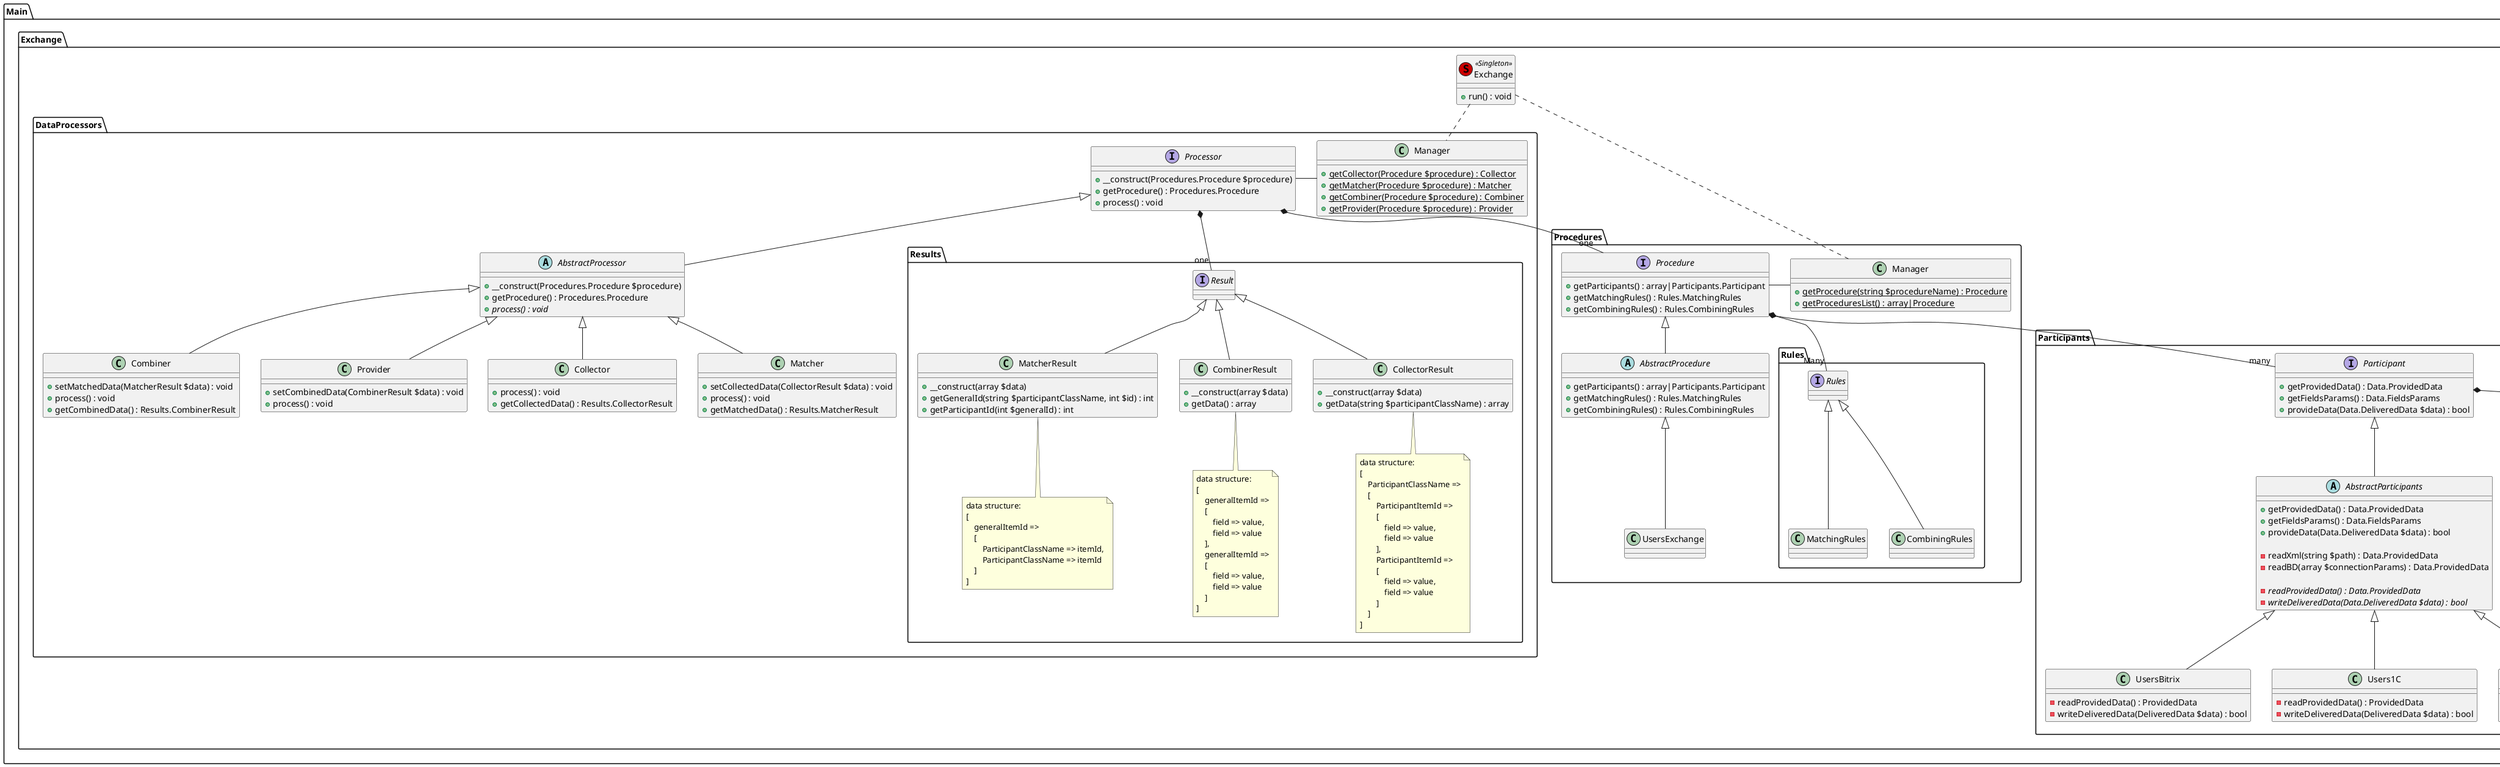 @startuml

namespace Main.Exchange{
    class Exchange << (S,#CC0000) Singleton >>{
        +run() : void
    }
}

namespace Main.Exchange.DataProcessors{
    class Manager{
        +{static}getCollector(Procedure $procedure) : Collector
        +{static}getMatcher(Procedure $procedure) : Matcher
        +{static}getCombiner(Procedure $procedure) : Combiner
        +{static}getProvider(Procedure $procedure) : Provider
    }

    interface Processor{
        +__construct(Procedures.Procedure $procedure)
        +getProcedure() : Procedures.Procedure
        +process() : void
    }

    abstract AbstractProcessor{
        +__construct(Procedures.Procedure $procedure)
        +getProcedure() : Procedures.Procedure
        +{abstract}process() : void
    }

    class Collector{
        +process() : void
        +getCollectedData() : Results.CollectorResult
    }

    class Matcher{
        +setCollectedData(CollectorResult $data) : void
        +process() : void
        +getMatchedData() : Results.MatcherResult
    }

    class Combiner{
        +setMatchedData(MatcherResult $data) : void
        +process() : void
        +getCombinedData() : Results.CombinerResult
    }

    class Provider{
        +setCombinedData(CombinerResult $data) : void
        +process() : void
    }

    Processor - Manager
    Processor <|-- AbstractProcessor
    AbstractProcessor <|-- Collector
    AbstractProcessor <|-- Matcher
    AbstractProcessor <|-- Combiner
    AbstractProcessor <|-- Provider
}

namespace Main.Exchange.DataProcessors.Results{
    interface Result{
    }

    class CollectorResult{
        +__construct(array $data)
        +getData(string $participantClassName) : array
    }

    class MatcherResult{
        +__construct(array $data)
        +getGeneralId(string $participantClassName, int $id) : int
        +getParticipantId(int $generalId) : int
    }

    class CombinerResult{
        +__construct(array $data)
        +getData() : array
    }

    Result <|-- CollectorResult
    Result <|-- MatcherResult
    Result <|-- CombinerResult

    note bottom of CollectorResult
        data structure:
        [
            ParticipantClassName =>
            [
                ParticipantItemId =>
                [
                    field => value,
                    field => value
                ],
                ParticipantItemId =>
                [
                    field => value,
                    field => value
                ]
            ]
        ]
    endnote

    note bottom of MatcherResult
        data structure:
        [
            generalItemId =>
            [
                ParticipantClassName => itemId,
                ParticipantClassName => itemId
            ]
        ]
    endnote

    note bottom of CombinerResult
        data structure:
        [
            generalItemId =>
            [
                field => value,
                field => value
            ],
            generalItemId =>
            [
                field => value,
                field => value
            ]
        ]
    endnote
}

namespace Main.Exchange.Procedures{
    class Manager{
        +{static}getProcedure(string $procedureName) : Procedure
        +{static}getProceduresList() : array|Procedure
    }

    interface Procedure{
        +getParticipants() : array|Participants.Participant
        +getMatchingRules() : Rules.MatchingRules
        +getCombiningRules() : Rules.CombiningRules
    }

    abstract AbstractProcedure{
        +getParticipants() : array|Participants.Participant
        +getMatchingRules() : Rules.MatchingRules
        +getCombiningRules() : Rules.CombiningRules
    }

    class UsersExchange{

    }

    Manager - Procedure
    Procedure <|-- AbstractProcedure
    AbstractProcedure <|-- UsersExchange
}

namespace Main.Exchange.Participants{
    interface Participant{
        +getProvidedData() : Data.ProvidedData
        +getFieldsParams() : Data.FieldsParams
        +provideData(Data.DeliveredData $data) : bool
    }

    abstract AbstractParticipants{
        +getProvidedData() : Data.ProvidedData
        +getFieldsParams() : Data.FieldsParams
        +provideData(Data.DeliveredData $data) : bool

        -readXml(string $path) : Data.ProvidedData
        -readBD(array $connectionParams) : Data.ProvidedData

        -{abstract}readProvidedData() : Data.ProvidedData
        -{abstract}writeDeliveredData(Data.DeliveredData $data) : bool
    }

    class Users1C{
        -readProvidedData() : ProvidedData
        -writeDeliveredData(DeliveredData $data) : bool
    }

    class UsersAD{
        -readProvidedData() : ProvidedData
        -writeDeliveredData(DeliveredData $data) : bool
    }

    class UsersBitrix{
        -readProvidedData() : ProvidedData
        -writeDeliveredData(DeliveredData $data) : bool
    }

    Participant <|-- AbstractParticipants
    AbstractParticipants <|-- Users1C
    AbstractParticipants <|-- UsersAD
    AbstractParticipants <|-- UsersBitrix
}

namespace Main.Exchange.Participants.Data{
    interface Data{

    }

    class ProvidedData{

    }

    class DeliveredData{

    }

    class FieldsParams{

    }

    Data <|-- ProvidedData
    Data <|-- DeliveredData
    Data <|-- FieldsParams
}

namespace Main.Exchange.Procedures.Rules{
    interface Rules{

    }

    class MatchingRules{

    }

    class CombiningRules{

    }

    Rules <|-- MatchingRules
    Rules <|-- CombiningRules
}

Main.Exchange.Exchange .. Main.Exchange.DataProcessors.Manager
Main.Exchange.Exchange .. Main.Exchange.Procedures.Manager

Main.Exchange.DataProcessors.Processor *-- "one" Main.Exchange.DataProcessors.Results.Result
Main.Exchange.DataProcessors.Processor *-- "one" Main.Exchange.Procedures.Procedure
Main.Exchange.Procedures.Procedure *-- "many" Main.Exchange.Participants.Participant
Main.Exchange.Procedures.Procedure *-- "Many" Main.Exchange.Procedures.Rules.Rules
Main.Exchange.Participants.Participant *-- "Many" Main.Exchange.Participants.Data.Data

@enduml